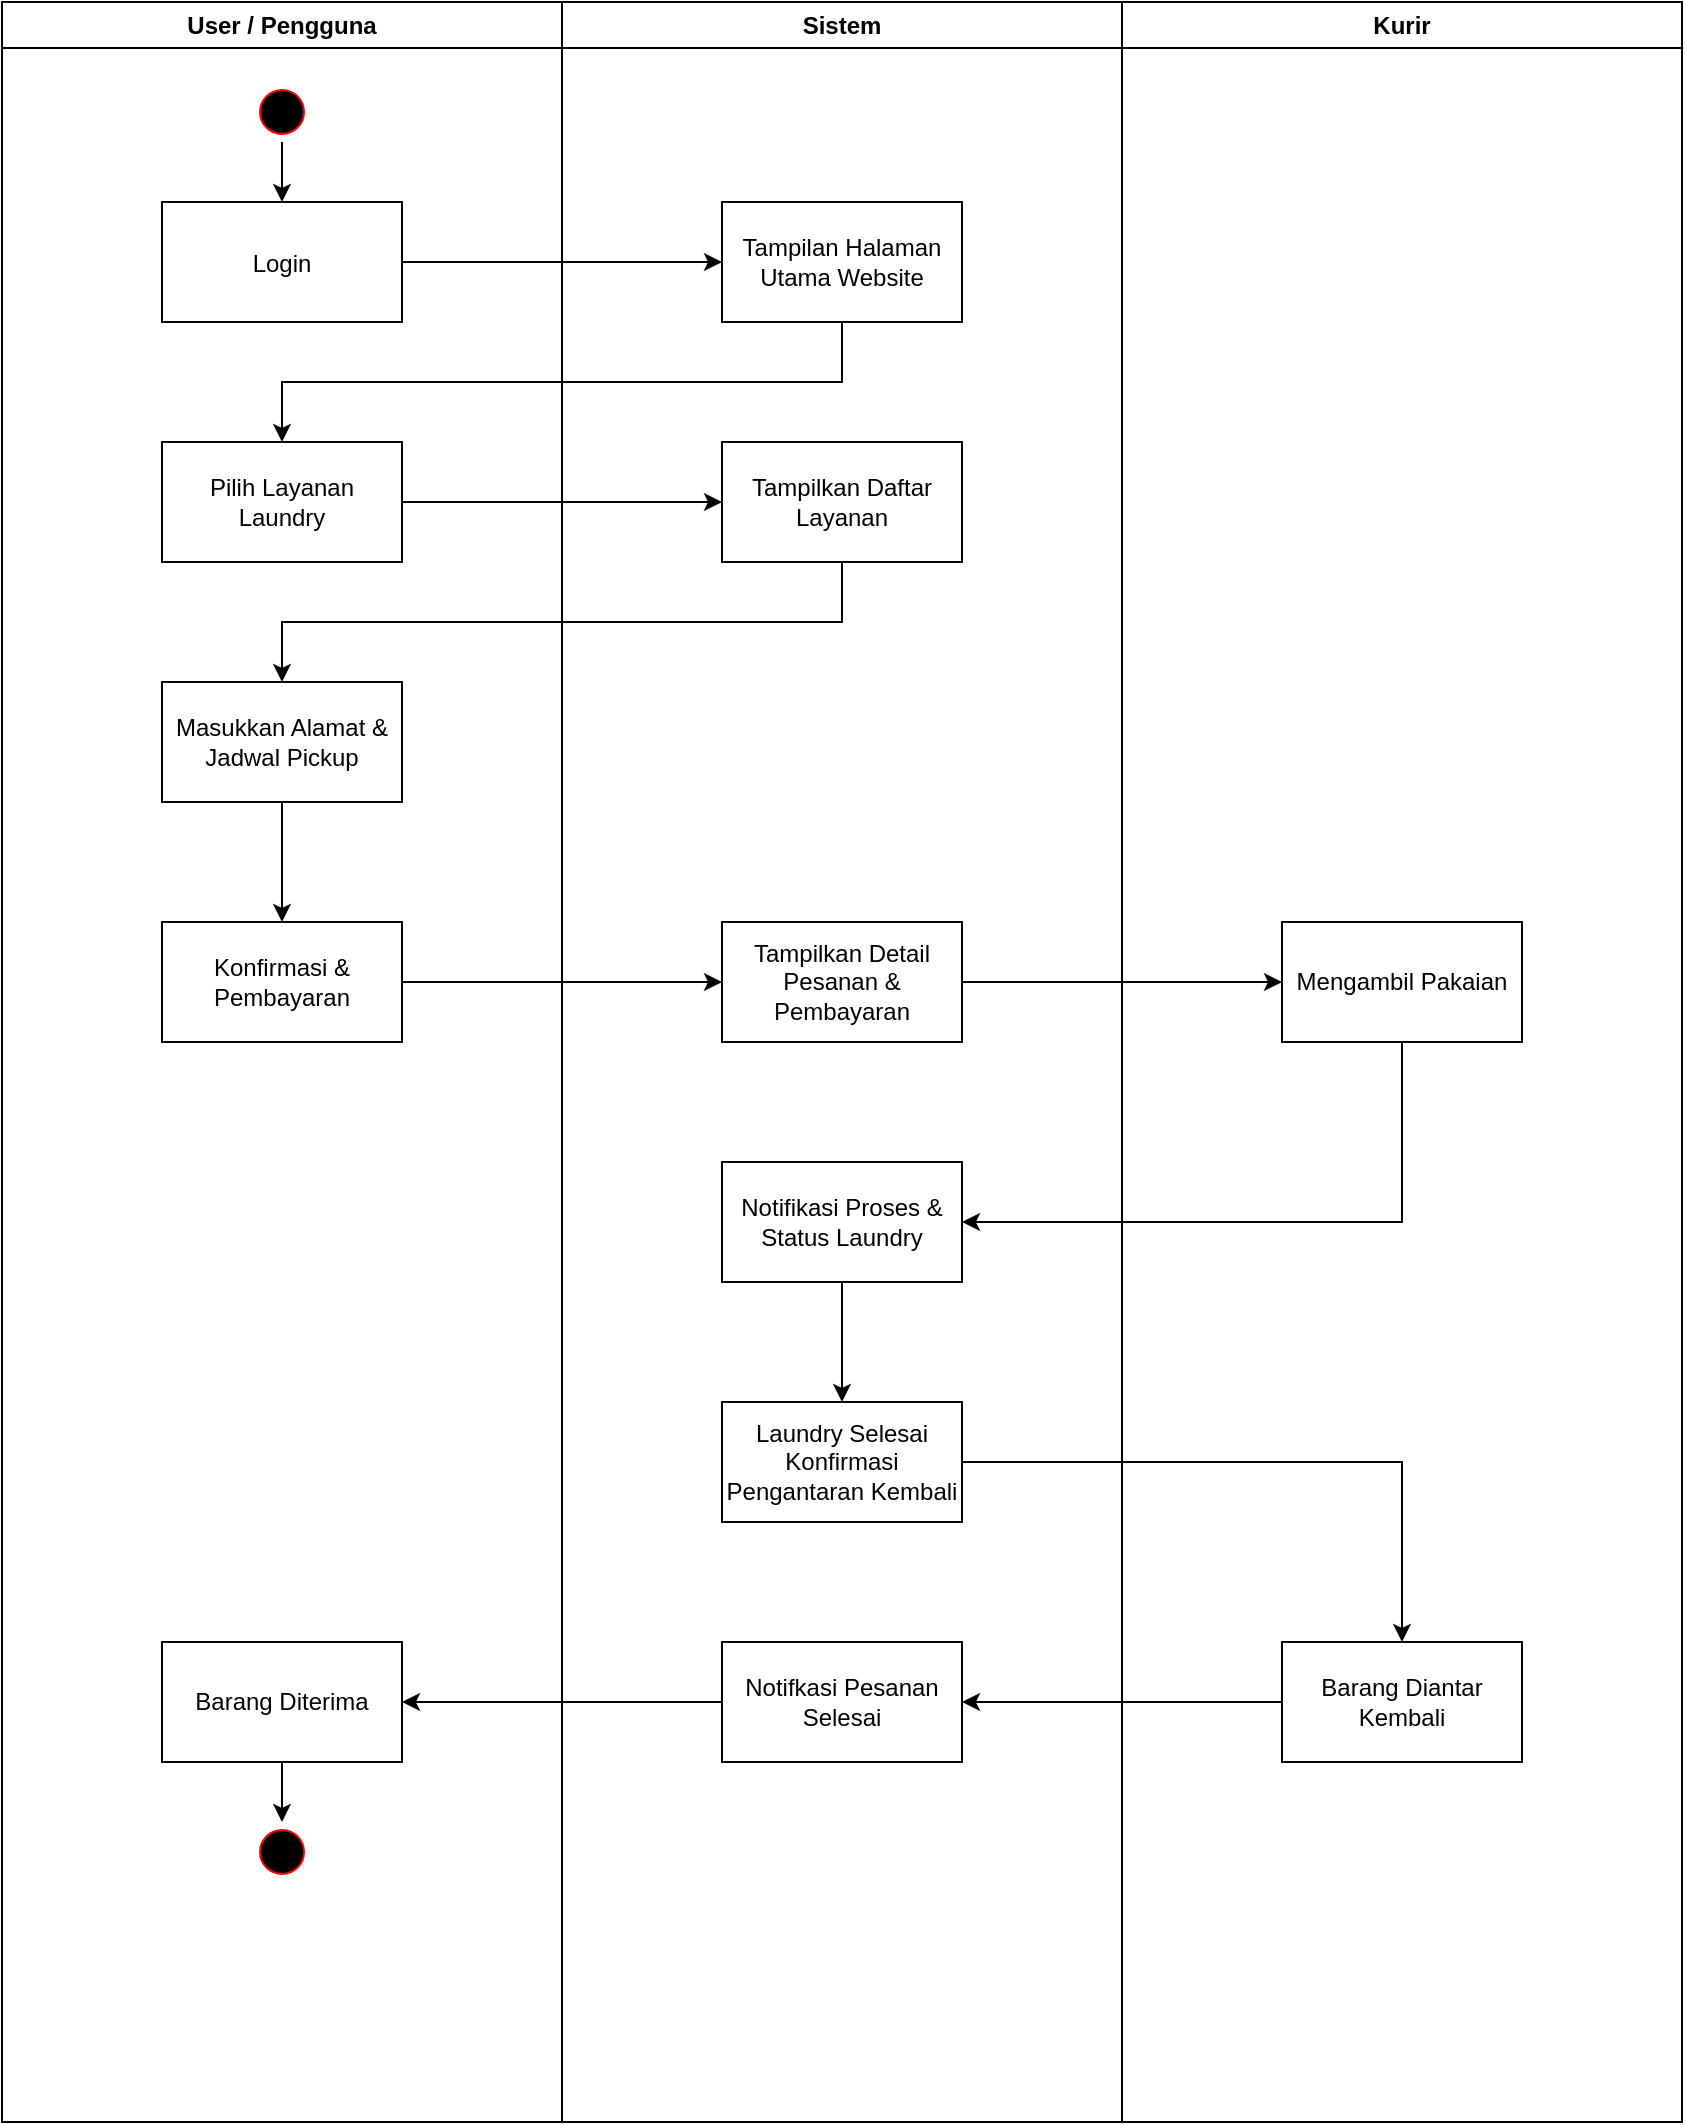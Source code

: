 <mxfile version="26.2.14">
  <diagram name="Page-1" id="74e2e168-ea6d-b609-b602-2b870db85a18">
    <mxGraphModel dx="1965" dy="1243" grid="1" gridSize="10" guides="1" tooltips="1" connect="1" arrows="1" fold="1" page="1" pageScale="1" pageWidth="827" pageHeight="1169" background="#ffffff" math="0" shadow="0">
      <root>
        <mxCell id="0" />
        <mxCell id="1" parent="0" />
        <mxCell id="7ynV1Ezch3aR2I6a2lOw-36" value="User / Pengguna" style="swimlane;whiteSpace=wrap;align=center;movable=1;resizable=1;rotatable=1;deletable=1;editable=1;locked=0;connectable=1;" vertex="1" parent="1">
          <mxGeometry x="120" y="60" width="280" height="1060" as="geometry" />
        </mxCell>
        <mxCell id="7ynV1Ezch3aR2I6a2lOw-105" style="edgeStyle=orthogonalEdgeStyle;rounded=0;orthogonalLoop=1;jettySize=auto;html=1;" edge="1" parent="7ynV1Ezch3aR2I6a2lOw-36" source="7ynV1Ezch3aR2I6a2lOw-37" target="7ynV1Ezch3aR2I6a2lOw-39">
          <mxGeometry relative="1" as="geometry" />
        </mxCell>
        <mxCell id="7ynV1Ezch3aR2I6a2lOw-37" value="" style="ellipse;shape=startState;fillColor=#000000;strokeColor=#ff0000;movable=1;resizable=1;rotatable=1;deletable=1;editable=1;locked=0;connectable=1;" vertex="1" parent="7ynV1Ezch3aR2I6a2lOw-36">
          <mxGeometry x="125" y="40" width="30" height="30" as="geometry" />
        </mxCell>
        <mxCell id="7ynV1Ezch3aR2I6a2lOw-39" value="Login" style="movable=1;resizable=1;rotatable=1;deletable=1;editable=1;locked=0;connectable=1;" vertex="1" parent="7ynV1Ezch3aR2I6a2lOw-36">
          <mxGeometry x="80" y="100" width="120" height="60" as="geometry" />
        </mxCell>
        <mxCell id="7ynV1Ezch3aR2I6a2lOw-78" value="Pilih Layanan Laundry" style="whiteSpace=wrap;html=1;movable=1;resizable=1;rotatable=1;deletable=1;editable=1;locked=0;connectable=1;" vertex="1" parent="7ynV1Ezch3aR2I6a2lOw-36">
          <mxGeometry x="80" y="220" width="120" height="60" as="geometry" />
        </mxCell>
        <mxCell id="7ynV1Ezch3aR2I6a2lOw-96" style="edgeStyle=orthogonalEdgeStyle;rounded=0;orthogonalLoop=1;jettySize=auto;html=1;entryX=0.5;entryY=0;entryDx=0;entryDy=0;" edge="1" parent="7ynV1Ezch3aR2I6a2lOw-36" source="7ynV1Ezch3aR2I6a2lOw-90" target="7ynV1Ezch3aR2I6a2lOw-85">
          <mxGeometry relative="1" as="geometry" />
        </mxCell>
        <mxCell id="7ynV1Ezch3aR2I6a2lOw-90" value="Masukkan Alamat &amp;amp; Jadwal Pickup" style="whiteSpace=wrap;html=1;movable=1;resizable=1;rotatable=1;deletable=1;editable=1;locked=0;connectable=1;" vertex="1" parent="7ynV1Ezch3aR2I6a2lOw-36">
          <mxGeometry x="80" y="340" width="120" height="60" as="geometry" />
        </mxCell>
        <mxCell id="7ynV1Ezch3aR2I6a2lOw-85" value="Konfirmasi &amp;amp; Pembayaran" style="whiteSpace=wrap;html=1;movable=1;resizable=1;rotatable=1;deletable=1;editable=1;locked=0;connectable=1;" vertex="1" parent="7ynV1Ezch3aR2I6a2lOw-36">
          <mxGeometry x="80" y="460" width="120" height="60" as="geometry" />
        </mxCell>
        <mxCell id="7ynV1Ezch3aR2I6a2lOw-45" value="Sistem" style="swimlane;whiteSpace=wrap;movable=1;resizable=1;rotatable=1;deletable=1;editable=1;locked=0;connectable=1;" vertex="1" parent="1">
          <mxGeometry x="400" y="60" width="280" height="1060" as="geometry" />
        </mxCell>
        <mxCell id="7ynV1Ezch3aR2I6a2lOw-81" value="Tampilkan Daftar Layanan" style="whiteSpace=wrap;html=1;movable=1;resizable=1;rotatable=1;deletable=1;editable=1;locked=0;connectable=1;" vertex="1" parent="7ynV1Ezch3aR2I6a2lOw-45">
          <mxGeometry x="80" y="220" width="120" height="60" as="geometry" />
        </mxCell>
        <mxCell id="7ynV1Ezch3aR2I6a2lOw-76" value="Tampilan Halaman Utama Website" style="whiteSpace=wrap;html=1;movable=1;resizable=1;rotatable=1;deletable=1;editable=1;locked=0;connectable=1;" vertex="1" parent="7ynV1Ezch3aR2I6a2lOw-45">
          <mxGeometry x="80" y="100" width="120" height="60" as="geometry" />
        </mxCell>
        <mxCell id="7ynV1Ezch3aR2I6a2lOw-86" value="Tampilkan Detail Pesanan &amp;amp; Pembayaran" style="whiteSpace=wrap;html=1;movable=1;resizable=1;rotatable=1;deletable=1;editable=1;locked=0;connectable=1;" vertex="1" parent="7ynV1Ezch3aR2I6a2lOw-45">
          <mxGeometry x="80" y="460" width="120" height="60" as="geometry" />
        </mxCell>
        <mxCell id="7ynV1Ezch3aR2I6a2lOw-127" style="edgeStyle=orthogonalEdgeStyle;rounded=0;orthogonalLoop=1;jettySize=auto;html=1;entryX=0.5;entryY=0;entryDx=0;entryDy=0;" edge="1" parent="7ynV1Ezch3aR2I6a2lOw-45" source="7ynV1Ezch3aR2I6a2lOw-84" target="7ynV1Ezch3aR2I6a2lOw-87">
          <mxGeometry relative="1" as="geometry" />
        </mxCell>
        <mxCell id="7ynV1Ezch3aR2I6a2lOw-84" value="Notifikasi Proses &amp;amp; Status Laundry" style="whiteSpace=wrap;html=1;movable=1;resizable=1;rotatable=1;deletable=1;editable=1;locked=0;connectable=1;" vertex="1" parent="7ynV1Ezch3aR2I6a2lOw-45">
          <mxGeometry x="80" y="580" width="120" height="60" as="geometry" />
        </mxCell>
        <mxCell id="7ynV1Ezch3aR2I6a2lOw-123" style="edgeStyle=orthogonalEdgeStyle;rounded=0;orthogonalLoop=1;jettySize=auto;html=1;entryX=0.5;entryY=0;entryDx=0;entryDy=0;" edge="1" parent="7ynV1Ezch3aR2I6a2lOw-45" source="7ynV1Ezch3aR2I6a2lOw-120" target="7ynV1Ezch3aR2I6a2lOw-102">
          <mxGeometry relative="1" as="geometry" />
        </mxCell>
        <mxCell id="7ynV1Ezch3aR2I6a2lOw-120" value="Barang Diterima" style="whiteSpace=wrap;html=1;movable=1;resizable=1;rotatable=1;deletable=1;editable=1;locked=0;connectable=1;" vertex="1" parent="7ynV1Ezch3aR2I6a2lOw-45">
          <mxGeometry x="-200" y="820" width="120" height="60" as="geometry" />
        </mxCell>
        <mxCell id="7ynV1Ezch3aR2I6a2lOw-102" value="" style="ellipse;shape=startState;fillColor=#000000;strokeColor=#ff0000;movable=1;resizable=1;rotatable=1;deletable=1;editable=1;locked=0;connectable=1;" vertex="1" parent="7ynV1Ezch3aR2I6a2lOw-45">
          <mxGeometry x="-155" y="910" width="30" height="30" as="geometry" />
        </mxCell>
        <mxCell id="7ynV1Ezch3aR2I6a2lOw-124" value="Notifkasi Pesanan Selesai" style="whiteSpace=wrap;html=1;movable=1;resizable=1;rotatable=1;deletable=1;editable=1;locked=0;connectable=1;" vertex="1" parent="7ynV1Ezch3aR2I6a2lOw-45">
          <mxGeometry x="80" y="820" width="120" height="60" as="geometry" />
        </mxCell>
        <mxCell id="7ynV1Ezch3aR2I6a2lOw-119" value="Barang Diantar Kembali" style="whiteSpace=wrap;html=1;movable=1;resizable=1;rotatable=1;deletable=1;editable=1;locked=0;connectable=1;" vertex="1" parent="7ynV1Ezch3aR2I6a2lOw-45">
          <mxGeometry x="360" y="820" width="120" height="60" as="geometry" />
        </mxCell>
        <mxCell id="7ynV1Ezch3aR2I6a2lOw-125" style="edgeStyle=orthogonalEdgeStyle;rounded=0;orthogonalLoop=1;jettySize=auto;html=1;entryX=1;entryY=0.5;entryDx=0;entryDy=0;" edge="1" parent="7ynV1Ezch3aR2I6a2lOw-45" source="7ynV1Ezch3aR2I6a2lOw-119" target="7ynV1Ezch3aR2I6a2lOw-124">
          <mxGeometry relative="1" as="geometry" />
        </mxCell>
        <mxCell id="7ynV1Ezch3aR2I6a2lOw-126" style="edgeStyle=orthogonalEdgeStyle;rounded=0;orthogonalLoop=1;jettySize=auto;html=1;" edge="1" parent="7ynV1Ezch3aR2I6a2lOw-45" source="7ynV1Ezch3aR2I6a2lOw-124" target="7ynV1Ezch3aR2I6a2lOw-120">
          <mxGeometry relative="1" as="geometry" />
        </mxCell>
        <mxCell id="7ynV1Ezch3aR2I6a2lOw-128" style="edgeStyle=orthogonalEdgeStyle;rounded=0;orthogonalLoop=1;jettySize=auto;html=1;entryX=0.5;entryY=0;entryDx=0;entryDy=0;" edge="1" parent="7ynV1Ezch3aR2I6a2lOw-45" source="7ynV1Ezch3aR2I6a2lOw-87" target="7ynV1Ezch3aR2I6a2lOw-119">
          <mxGeometry relative="1" as="geometry" />
        </mxCell>
        <mxCell id="7ynV1Ezch3aR2I6a2lOw-87" value="Laundry Selesai Konfirmasi Pengantaran Kembali" style="whiteSpace=wrap;html=1;movable=1;resizable=1;rotatable=1;deletable=1;editable=1;locked=0;connectable=1;" vertex="1" parent="7ynV1Ezch3aR2I6a2lOw-45">
          <mxGeometry x="80" y="700" width="120" height="60" as="geometry" />
        </mxCell>
        <mxCell id="7ynV1Ezch3aR2I6a2lOw-92" style="edgeStyle=orthogonalEdgeStyle;rounded=0;orthogonalLoop=1;jettySize=auto;html=1;entryX=0;entryY=0.5;entryDx=0;entryDy=0;" edge="1" parent="1" source="7ynV1Ezch3aR2I6a2lOw-39">
          <mxGeometry relative="1" as="geometry">
            <mxPoint x="480" y="190.0" as="targetPoint" />
          </mxGeometry>
        </mxCell>
        <mxCell id="7ynV1Ezch3aR2I6a2lOw-93" style="edgeStyle=orthogonalEdgeStyle;rounded=0;orthogonalLoop=1;jettySize=auto;html=1;entryX=0.5;entryY=0;entryDx=0;entryDy=0;" edge="1" parent="1" source="7ynV1Ezch3aR2I6a2lOw-76" target="7ynV1Ezch3aR2I6a2lOw-78">
          <mxGeometry relative="1" as="geometry">
            <Array as="points">
              <mxPoint x="540" y="250" />
              <mxPoint x="260" y="250" />
            </Array>
          </mxGeometry>
        </mxCell>
        <mxCell id="7ynV1Ezch3aR2I6a2lOw-94" style="edgeStyle=orthogonalEdgeStyle;rounded=0;orthogonalLoop=1;jettySize=auto;html=1;entryX=0;entryY=0.5;entryDx=0;entryDy=0;" edge="1" parent="1" source="7ynV1Ezch3aR2I6a2lOw-78" target="7ynV1Ezch3aR2I6a2lOw-81">
          <mxGeometry relative="1" as="geometry" />
        </mxCell>
        <mxCell id="7ynV1Ezch3aR2I6a2lOw-95" style="edgeStyle=orthogonalEdgeStyle;rounded=0;orthogonalLoop=1;jettySize=auto;html=1;entryX=0.5;entryY=0;entryDx=0;entryDy=0;" edge="1" parent="1" source="7ynV1Ezch3aR2I6a2lOw-81" target="7ynV1Ezch3aR2I6a2lOw-90">
          <mxGeometry relative="1" as="geometry">
            <Array as="points">
              <mxPoint x="540" y="370" />
              <mxPoint x="260" y="370" />
            </Array>
          </mxGeometry>
        </mxCell>
        <mxCell id="7ynV1Ezch3aR2I6a2lOw-97" style="edgeStyle=orthogonalEdgeStyle;rounded=0;orthogonalLoop=1;jettySize=auto;html=1;entryX=0;entryY=0.5;entryDx=0;entryDy=0;" edge="1" parent="1" source="7ynV1Ezch3aR2I6a2lOw-85" target="7ynV1Ezch3aR2I6a2lOw-86">
          <mxGeometry relative="1" as="geometry" />
        </mxCell>
        <mxCell id="7ynV1Ezch3aR2I6a2lOw-106" value="Kurir" style="swimlane;whiteSpace=wrap;movable=1;resizable=1;rotatable=1;deletable=1;editable=1;locked=0;connectable=1;" vertex="1" parent="1">
          <mxGeometry x="680" y="60" width="280" height="1060" as="geometry" />
        </mxCell>
        <mxCell id="7ynV1Ezch3aR2I6a2lOw-116" value="Mengambil Pakaian" style="whiteSpace=wrap;html=1;movable=1;resizable=1;rotatable=1;deletable=1;editable=1;locked=0;connectable=1;" vertex="1" parent="7ynV1Ezch3aR2I6a2lOw-106">
          <mxGeometry x="80" y="460" width="120" height="60" as="geometry" />
        </mxCell>
        <mxCell id="7ynV1Ezch3aR2I6a2lOw-117" style="edgeStyle=orthogonalEdgeStyle;rounded=0;orthogonalLoop=1;jettySize=auto;html=1;entryX=0;entryY=0.5;entryDx=0;entryDy=0;" edge="1" parent="1" source="7ynV1Ezch3aR2I6a2lOw-86" target="7ynV1Ezch3aR2I6a2lOw-116">
          <mxGeometry relative="1" as="geometry" />
        </mxCell>
        <mxCell id="7ynV1Ezch3aR2I6a2lOw-118" style="edgeStyle=orthogonalEdgeStyle;rounded=0;orthogonalLoop=1;jettySize=auto;html=1;entryX=1;entryY=0.5;entryDx=0;entryDy=0;" edge="1" parent="1" source="7ynV1Ezch3aR2I6a2lOw-116" target="7ynV1Ezch3aR2I6a2lOw-84">
          <mxGeometry relative="1" as="geometry">
            <Array as="points">
              <mxPoint x="820" y="670" />
            </Array>
          </mxGeometry>
        </mxCell>
      </root>
    </mxGraphModel>
  </diagram>
</mxfile>
